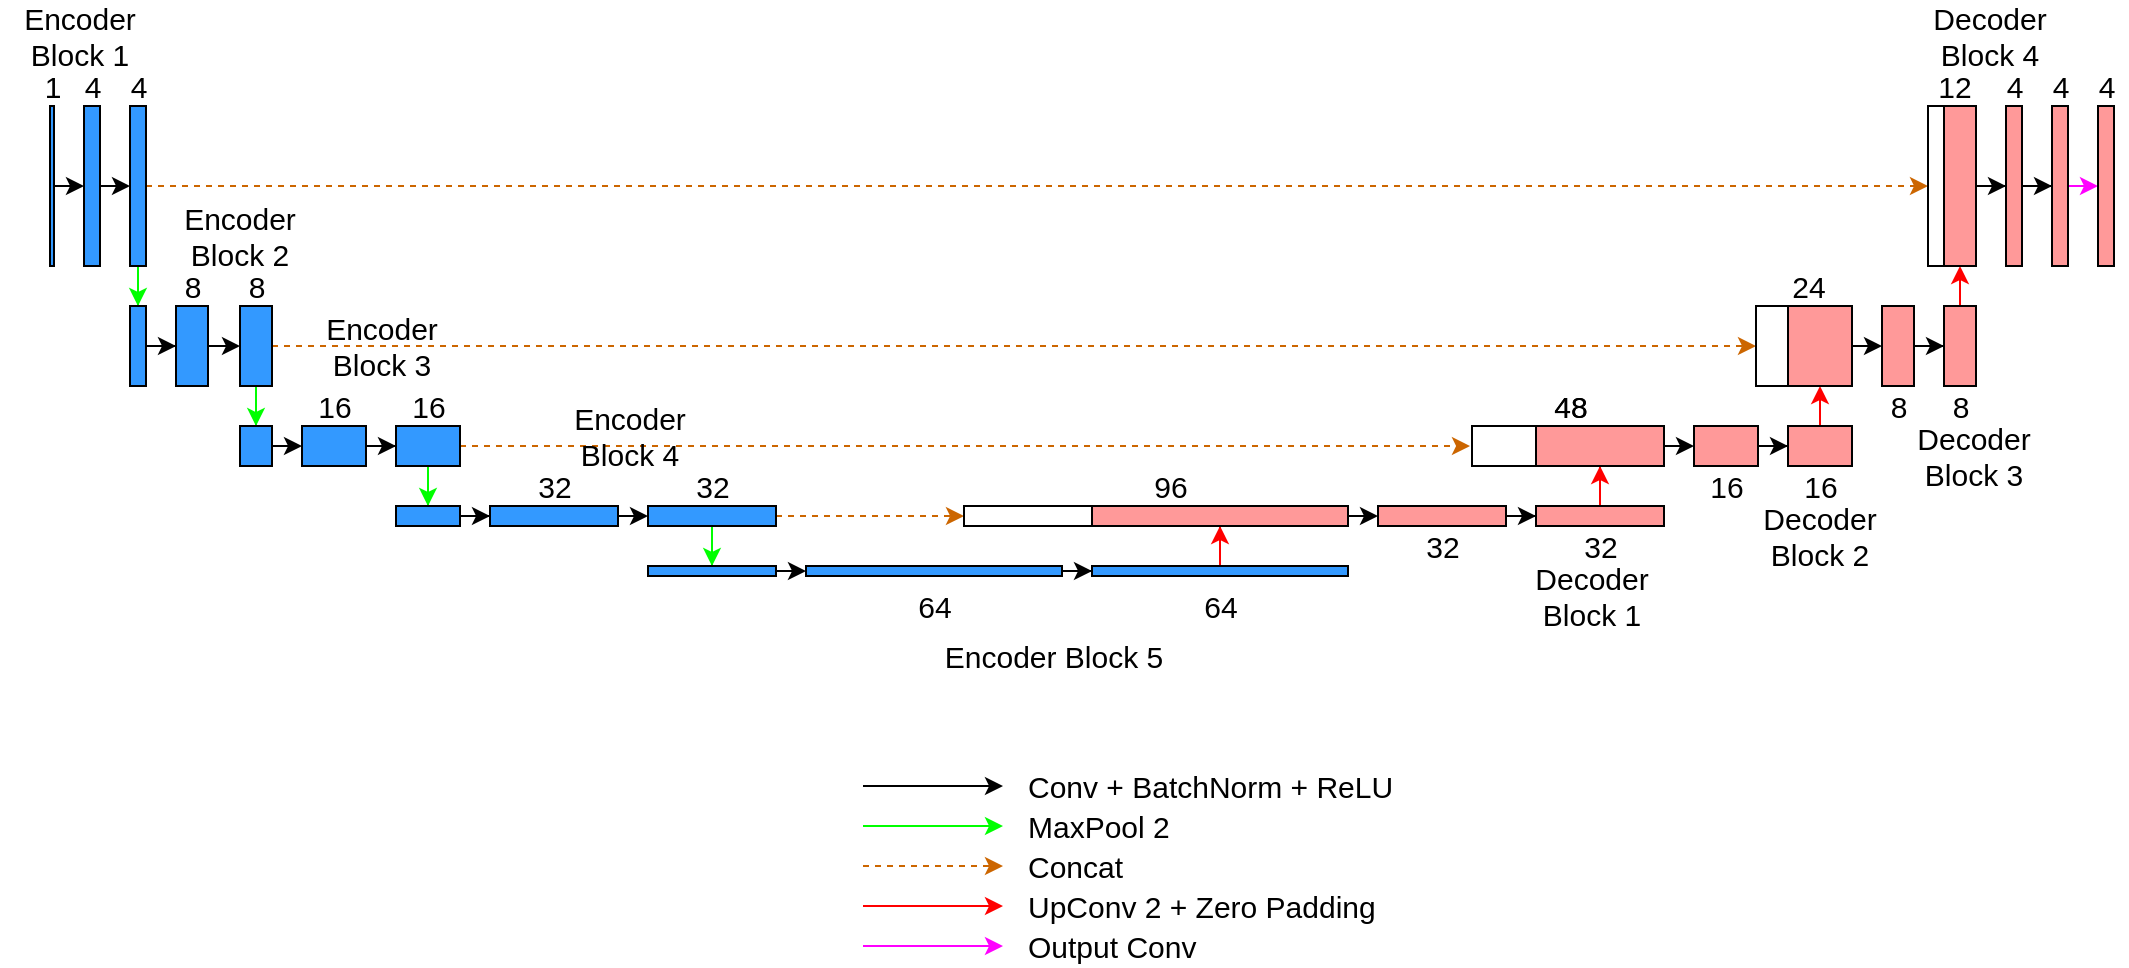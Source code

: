 <mxfile version="28.1.0">
  <diagram name="Page-1" id="7kPaKQXR3iuH5PO8yjWx">
    <mxGraphModel dx="1040" dy="562" grid="1" gridSize="10" guides="1" tooltips="1" connect="1" arrows="1" fold="1" page="1" pageScale="1" pageWidth="850" pageHeight="1100" math="0" shadow="0">
      <root>
        <mxCell id="0" />
        <mxCell id="1" parent="0" />
        <mxCell id="lDjEUW-LYz-9-h9RT8an-48" style="edgeStyle=orthogonalEdgeStyle;rounded=0;orthogonalLoop=1;jettySize=auto;html=1;exitX=1;exitY=0.5;exitDx=0;exitDy=0;entryX=0;entryY=0.5;entryDx=0;entryDy=0;" edge="1" parent="1" source="lDjEUW-LYz-9-h9RT8an-1" target="lDjEUW-LYz-9-h9RT8an-2">
          <mxGeometry relative="1" as="geometry" />
        </mxCell>
        <mxCell id="lDjEUW-LYz-9-h9RT8an-1" value="" style="rounded=0;whiteSpace=wrap;html=1;strokeColor=#000000;fillColor=#3399FF;" vertex="1" parent="1">
          <mxGeometry x="40" y="80" width="2" height="80" as="geometry" />
        </mxCell>
        <mxCell id="lDjEUW-LYz-9-h9RT8an-53" style="edgeStyle=orthogonalEdgeStyle;rounded=0;orthogonalLoop=1;jettySize=auto;html=1;exitX=1;exitY=0.5;exitDx=0;exitDy=0;entryX=0;entryY=0.5;entryDx=0;entryDy=0;" edge="1" parent="1" source="lDjEUW-LYz-9-h9RT8an-2" target="lDjEUW-LYz-9-h9RT8an-4">
          <mxGeometry relative="1" as="geometry" />
        </mxCell>
        <mxCell id="lDjEUW-LYz-9-h9RT8an-2" value="" style="rounded=0;whiteSpace=wrap;html=1;fillColor=#3399FF;strokeColor=#000000;" vertex="1" parent="1">
          <mxGeometry x="57" y="80" width="8" height="80" as="geometry" />
        </mxCell>
        <mxCell id="lDjEUW-LYz-9-h9RT8an-97" style="edgeStyle=orthogonalEdgeStyle;rounded=0;orthogonalLoop=1;jettySize=auto;html=1;entryX=0.5;entryY=0;entryDx=0;entryDy=0;strokeColor=#00FF00;" edge="1" parent="1" source="lDjEUW-LYz-9-h9RT8an-4" target="lDjEUW-LYz-9-h9RT8an-9">
          <mxGeometry relative="1" as="geometry" />
        </mxCell>
        <mxCell id="lDjEUW-LYz-9-h9RT8an-108" style="edgeStyle=orthogonalEdgeStyle;rounded=0;orthogonalLoop=1;jettySize=auto;html=1;entryX=0;entryY=0.5;entryDx=0;entryDy=0;dashed=1;strokeColor=#CC6600;" edge="1" parent="1" source="lDjEUW-LYz-9-h9RT8an-4" target="lDjEUW-LYz-9-h9RT8an-91">
          <mxGeometry relative="1" as="geometry" />
        </mxCell>
        <mxCell id="lDjEUW-LYz-9-h9RT8an-4" value="" style="rounded=0;whiteSpace=wrap;html=1;fillColor=#3399FF;strokeColor=#000000;" vertex="1" parent="1">
          <mxGeometry x="80" y="80" width="8" height="80" as="geometry" />
        </mxCell>
        <mxCell id="lDjEUW-LYz-9-h9RT8an-65" style="edgeStyle=orthogonalEdgeStyle;rounded=0;orthogonalLoop=1;jettySize=auto;html=1;" edge="1" parent="1" source="lDjEUW-LYz-9-h9RT8an-9" target="lDjEUW-LYz-9-h9RT8an-10">
          <mxGeometry relative="1" as="geometry" />
        </mxCell>
        <mxCell id="lDjEUW-LYz-9-h9RT8an-9" value="" style="rounded=0;whiteSpace=wrap;html=1;fillColor=#3399FF;strokeColor=#000000;" vertex="1" parent="1">
          <mxGeometry x="80" y="180" width="8" height="40" as="geometry" />
        </mxCell>
        <mxCell id="lDjEUW-LYz-9-h9RT8an-66" style="edgeStyle=orthogonalEdgeStyle;rounded=0;orthogonalLoop=1;jettySize=auto;html=1;exitX=1;exitY=0.5;exitDx=0;exitDy=0;entryX=0;entryY=0.5;entryDx=0;entryDy=0;" edge="1" parent="1" source="lDjEUW-LYz-9-h9RT8an-10" target="lDjEUW-LYz-9-h9RT8an-54">
          <mxGeometry relative="1" as="geometry" />
        </mxCell>
        <mxCell id="lDjEUW-LYz-9-h9RT8an-10" value="" style="rounded=0;whiteSpace=wrap;html=1;fillColor=#3399FF;strokeColor=#000000;" vertex="1" parent="1">
          <mxGeometry x="103" y="180" width="16" height="40" as="geometry" />
        </mxCell>
        <mxCell id="lDjEUW-LYz-9-h9RT8an-98" style="edgeStyle=orthogonalEdgeStyle;rounded=0;orthogonalLoop=1;jettySize=auto;html=1;entryX=0.5;entryY=0;entryDx=0;entryDy=0;strokeColor=#00FF00;" edge="1" parent="1" source="lDjEUW-LYz-9-h9RT8an-54" target="lDjEUW-LYz-9-h9RT8an-55">
          <mxGeometry relative="1" as="geometry" />
        </mxCell>
        <mxCell id="lDjEUW-LYz-9-h9RT8an-107" style="edgeStyle=orthogonalEdgeStyle;rounded=0;orthogonalLoop=1;jettySize=auto;html=1;entryX=0;entryY=0.5;entryDx=0;entryDy=0;dashed=1;strokeColor=#CC6600;" edge="1" parent="1" source="lDjEUW-LYz-9-h9RT8an-54" target="lDjEUW-LYz-9-h9RT8an-87">
          <mxGeometry relative="1" as="geometry" />
        </mxCell>
        <mxCell id="lDjEUW-LYz-9-h9RT8an-54" value="" style="rounded=0;whiteSpace=wrap;html=1;fillColor=#3399FF;strokeColor=#000000;" vertex="1" parent="1">
          <mxGeometry x="135" y="180" width="16" height="40" as="geometry" />
        </mxCell>
        <mxCell id="lDjEUW-LYz-9-h9RT8an-67" style="edgeStyle=orthogonalEdgeStyle;rounded=0;orthogonalLoop=1;jettySize=auto;html=1;exitX=1;exitY=0.5;exitDx=0;exitDy=0;entryX=0;entryY=0.5;entryDx=0;entryDy=0;" edge="1" parent="1" source="lDjEUW-LYz-9-h9RT8an-55" target="lDjEUW-LYz-9-h9RT8an-56">
          <mxGeometry relative="1" as="geometry" />
        </mxCell>
        <mxCell id="lDjEUW-LYz-9-h9RT8an-55" value="" style="rounded=0;whiteSpace=wrap;html=1;fillColor=#3399FF;strokeColor=#000000;" vertex="1" parent="1">
          <mxGeometry x="135" y="240" width="16" height="20" as="geometry" />
        </mxCell>
        <mxCell id="lDjEUW-LYz-9-h9RT8an-68" style="edgeStyle=orthogonalEdgeStyle;rounded=0;orthogonalLoop=1;jettySize=auto;html=1;exitX=1;exitY=0.5;exitDx=0;exitDy=0;" edge="1" parent="1" source="lDjEUW-LYz-9-h9RT8an-56" target="lDjEUW-LYz-9-h9RT8an-57">
          <mxGeometry relative="1" as="geometry" />
        </mxCell>
        <mxCell id="lDjEUW-LYz-9-h9RT8an-56" value="" style="rounded=0;whiteSpace=wrap;html=1;fillColor=#3399FF;strokeColor=#000000;" vertex="1" parent="1">
          <mxGeometry x="166" y="240" width="32" height="20" as="geometry" />
        </mxCell>
        <mxCell id="lDjEUW-LYz-9-h9RT8an-99" style="edgeStyle=orthogonalEdgeStyle;rounded=0;orthogonalLoop=1;jettySize=auto;html=1;entryX=0.5;entryY=0;entryDx=0;entryDy=0;strokeColor=#00FF00;" edge="1" parent="1" source="lDjEUW-LYz-9-h9RT8an-57" target="lDjEUW-LYz-9-h9RT8an-58">
          <mxGeometry relative="1" as="geometry" />
        </mxCell>
        <mxCell id="lDjEUW-LYz-9-h9RT8an-106" style="edgeStyle=orthogonalEdgeStyle;rounded=0;orthogonalLoop=1;jettySize=auto;html=1;dashed=1;strokeColor=#CC6600;" edge="1" parent="1" source="lDjEUW-LYz-9-h9RT8an-57">
          <mxGeometry relative="1" as="geometry">
            <mxPoint x="750" y="250" as="targetPoint" />
          </mxGeometry>
        </mxCell>
        <mxCell id="lDjEUW-LYz-9-h9RT8an-57" value="" style="rounded=0;whiteSpace=wrap;html=1;fillColor=#3399FF;strokeColor=#000000;" vertex="1" parent="1">
          <mxGeometry x="213" y="240" width="32" height="20" as="geometry" />
        </mxCell>
        <mxCell id="lDjEUW-LYz-9-h9RT8an-69" style="edgeStyle=orthogonalEdgeStyle;rounded=0;orthogonalLoop=1;jettySize=auto;html=1;exitX=1;exitY=0.5;exitDx=0;exitDy=0;" edge="1" parent="1" source="lDjEUW-LYz-9-h9RT8an-58" target="lDjEUW-LYz-9-h9RT8an-59">
          <mxGeometry relative="1" as="geometry" />
        </mxCell>
        <mxCell id="lDjEUW-LYz-9-h9RT8an-58" value="" style="rounded=0;whiteSpace=wrap;html=1;fillColor=#3399FF;strokeColor=#000000;" vertex="1" parent="1">
          <mxGeometry x="213" y="280" width="32" height="10" as="geometry" />
        </mxCell>
        <mxCell id="lDjEUW-LYz-9-h9RT8an-70" style="edgeStyle=orthogonalEdgeStyle;rounded=0;orthogonalLoop=1;jettySize=auto;html=1;exitX=1;exitY=0.5;exitDx=0;exitDy=0;entryX=0;entryY=0.5;entryDx=0;entryDy=0;" edge="1" parent="1" source="lDjEUW-LYz-9-h9RT8an-59" target="lDjEUW-LYz-9-h9RT8an-60">
          <mxGeometry relative="1" as="geometry" />
        </mxCell>
        <mxCell id="lDjEUW-LYz-9-h9RT8an-59" value="" style="rounded=0;whiteSpace=wrap;html=1;fillColor=#3399FF;strokeColor=#000000;" vertex="1" parent="1">
          <mxGeometry x="260" y="280" width="64" height="10" as="geometry" />
        </mxCell>
        <mxCell id="lDjEUW-LYz-9-h9RT8an-100" style="edgeStyle=orthogonalEdgeStyle;rounded=0;orthogonalLoop=1;jettySize=auto;html=1;entryX=0.5;entryY=0;entryDx=0;entryDy=0;strokeColor=#00FF00;" edge="1" parent="1" source="lDjEUW-LYz-9-h9RT8an-60" target="lDjEUW-LYz-9-h9RT8an-61">
          <mxGeometry relative="1" as="geometry" />
        </mxCell>
        <mxCell id="lDjEUW-LYz-9-h9RT8an-105" style="edgeStyle=orthogonalEdgeStyle;rounded=0;orthogonalLoop=1;jettySize=auto;html=1;entryX=0;entryY=0.5;entryDx=0;entryDy=0;dashed=1;strokeColor=#CC6600;" edge="1" parent="1" source="lDjEUW-LYz-9-h9RT8an-60" target="lDjEUW-LYz-9-h9RT8an-79">
          <mxGeometry relative="1" as="geometry" />
        </mxCell>
        <mxCell id="lDjEUW-LYz-9-h9RT8an-60" value="" style="rounded=0;whiteSpace=wrap;html=1;fillColor=#3399FF;strokeColor=#000000;" vertex="1" parent="1">
          <mxGeometry x="339" y="280" width="64" height="10" as="geometry" />
        </mxCell>
        <mxCell id="lDjEUW-LYz-9-h9RT8an-71" style="edgeStyle=orthogonalEdgeStyle;rounded=0;orthogonalLoop=1;jettySize=auto;html=1;exitX=1;exitY=0.5;exitDx=0;exitDy=0;entryX=0;entryY=0.5;entryDx=0;entryDy=0;" edge="1" parent="1" source="lDjEUW-LYz-9-h9RT8an-61" target="lDjEUW-LYz-9-h9RT8an-62">
          <mxGeometry relative="1" as="geometry" />
        </mxCell>
        <mxCell id="lDjEUW-LYz-9-h9RT8an-61" value="" style="rounded=0;whiteSpace=wrap;html=1;fillColor=#3399FF;strokeColor=#000000;" vertex="1" parent="1">
          <mxGeometry x="339" y="310" width="64" height="5" as="geometry" />
        </mxCell>
        <mxCell id="lDjEUW-LYz-9-h9RT8an-72" value="" style="edgeStyle=orthogonalEdgeStyle;rounded=0;orthogonalLoop=1;jettySize=auto;html=1;" edge="1" parent="1" source="lDjEUW-LYz-9-h9RT8an-62" target="lDjEUW-LYz-9-h9RT8an-63">
          <mxGeometry relative="1" as="geometry" />
        </mxCell>
        <mxCell id="lDjEUW-LYz-9-h9RT8an-62" value="" style="rounded=0;whiteSpace=wrap;html=1;fillColor=#3399FF;strokeColor=#000000;" vertex="1" parent="1">
          <mxGeometry x="418" y="310" width="128" height="5" as="geometry" />
        </mxCell>
        <mxCell id="lDjEUW-LYz-9-h9RT8an-101" style="edgeStyle=orthogonalEdgeStyle;rounded=0;orthogonalLoop=1;jettySize=auto;html=1;entryX=0.5;entryY=1;entryDx=0;entryDy=0;strokeColor=#FF0000;" edge="1" parent="1" source="lDjEUW-LYz-9-h9RT8an-63" target="lDjEUW-LYz-9-h9RT8an-78">
          <mxGeometry relative="1" as="geometry" />
        </mxCell>
        <mxCell id="lDjEUW-LYz-9-h9RT8an-63" value="" style="rounded=0;whiteSpace=wrap;html=1;fillColor=#3399FF;strokeColor=#000000;" vertex="1" parent="1">
          <mxGeometry x="561" y="310" width="128" height="5" as="geometry" />
        </mxCell>
        <mxCell id="lDjEUW-LYz-9-h9RT8an-112" style="edgeStyle=orthogonalEdgeStyle;rounded=0;orthogonalLoop=1;jettySize=auto;html=1;exitX=1;exitY=0.5;exitDx=0;exitDy=0;entryX=0;entryY=0.5;entryDx=0;entryDy=0;" edge="1" parent="1" source="lDjEUW-LYz-9-h9RT8an-78" target="lDjEUW-LYz-9-h9RT8an-80">
          <mxGeometry relative="1" as="geometry" />
        </mxCell>
        <mxCell id="lDjEUW-LYz-9-h9RT8an-78" value="" style="rounded=0;whiteSpace=wrap;html=1;fillColor=#FF9999;strokeColor=#000000;" vertex="1" parent="1">
          <mxGeometry x="561" y="280" width="128" height="10" as="geometry" />
        </mxCell>
        <mxCell id="lDjEUW-LYz-9-h9RT8an-79" value="" style="rounded=0;whiteSpace=wrap;html=1;fillColor=#FFFFFF;strokeColor=#000000;" vertex="1" parent="1">
          <mxGeometry x="497" y="280" width="64" height="10" as="geometry" />
        </mxCell>
        <mxCell id="lDjEUW-LYz-9-h9RT8an-113" style="edgeStyle=orthogonalEdgeStyle;rounded=0;orthogonalLoop=1;jettySize=auto;html=1;entryX=0;entryY=0.5;entryDx=0;entryDy=0;" edge="1" parent="1" source="lDjEUW-LYz-9-h9RT8an-80" target="lDjEUW-LYz-9-h9RT8an-81">
          <mxGeometry relative="1" as="geometry" />
        </mxCell>
        <mxCell id="lDjEUW-LYz-9-h9RT8an-80" value="" style="rounded=0;whiteSpace=wrap;html=1;fillColor=#FF9999;strokeColor=#000000;" vertex="1" parent="1">
          <mxGeometry x="704" y="280" width="64" height="10" as="geometry" />
        </mxCell>
        <mxCell id="lDjEUW-LYz-9-h9RT8an-102" style="edgeStyle=orthogonalEdgeStyle;rounded=0;orthogonalLoop=1;jettySize=auto;html=1;entryX=0.5;entryY=1;entryDx=0;entryDy=0;strokeColor=#FF0000;" edge="1" parent="1" source="lDjEUW-LYz-9-h9RT8an-81" target="lDjEUW-LYz-9-h9RT8an-82">
          <mxGeometry relative="1" as="geometry" />
        </mxCell>
        <mxCell id="lDjEUW-LYz-9-h9RT8an-81" value="" style="rounded=0;whiteSpace=wrap;html=1;fillColor=#FF9999;strokeColor=#000000;" vertex="1" parent="1">
          <mxGeometry x="783" y="280" width="64" height="10" as="geometry" />
        </mxCell>
        <mxCell id="lDjEUW-LYz-9-h9RT8an-115" style="edgeStyle=orthogonalEdgeStyle;rounded=0;orthogonalLoop=1;jettySize=auto;html=1;exitX=1;exitY=0.5;exitDx=0;exitDy=0;entryX=0;entryY=0.5;entryDx=0;entryDy=0;" edge="1" parent="1" source="lDjEUW-LYz-9-h9RT8an-82" target="lDjEUW-LYz-9-h9RT8an-84">
          <mxGeometry relative="1" as="geometry" />
        </mxCell>
        <mxCell id="lDjEUW-LYz-9-h9RT8an-82" value="" style="rounded=0;whiteSpace=wrap;html=1;fillColor=#FF9999;strokeColor=#000000;" vertex="1" parent="1">
          <mxGeometry x="783" y="240" width="64" height="20" as="geometry" />
        </mxCell>
        <mxCell id="lDjEUW-LYz-9-h9RT8an-83" value="" style="rounded=0;whiteSpace=wrap;html=1;fillColor=#FFFFFF;strokeColor=#000000;" vertex="1" parent="1">
          <mxGeometry x="751" y="240" width="32" height="20" as="geometry" />
        </mxCell>
        <mxCell id="lDjEUW-LYz-9-h9RT8an-116" style="edgeStyle=orthogonalEdgeStyle;rounded=0;orthogonalLoop=1;jettySize=auto;html=1;entryX=0;entryY=0.5;entryDx=0;entryDy=0;" edge="1" parent="1" source="lDjEUW-LYz-9-h9RT8an-84" target="lDjEUW-LYz-9-h9RT8an-85">
          <mxGeometry relative="1" as="geometry" />
        </mxCell>
        <mxCell id="lDjEUW-LYz-9-h9RT8an-84" value="" style="rounded=0;whiteSpace=wrap;html=1;fillColor=#FF9999;strokeColor=#000000;" vertex="1" parent="1">
          <mxGeometry x="862" y="240" width="32" height="20" as="geometry" />
        </mxCell>
        <mxCell id="lDjEUW-LYz-9-h9RT8an-103" style="edgeStyle=orthogonalEdgeStyle;rounded=0;orthogonalLoop=1;jettySize=auto;html=1;exitX=0.5;exitY=0;exitDx=0;exitDy=0;entryX=0.5;entryY=1;entryDx=0;entryDy=0;strokeColor=#FF0000;" edge="1" parent="1" source="lDjEUW-LYz-9-h9RT8an-85" target="lDjEUW-LYz-9-h9RT8an-86">
          <mxGeometry relative="1" as="geometry" />
        </mxCell>
        <mxCell id="lDjEUW-LYz-9-h9RT8an-85" value="" style="rounded=0;whiteSpace=wrap;html=1;fillColor=#FF9999;strokeColor=#000000;" vertex="1" parent="1">
          <mxGeometry x="909" y="240" width="32" height="20" as="geometry" />
        </mxCell>
        <mxCell id="lDjEUW-LYz-9-h9RT8an-117" style="edgeStyle=orthogonalEdgeStyle;rounded=0;orthogonalLoop=1;jettySize=auto;html=1;exitX=1;exitY=0.5;exitDx=0;exitDy=0;entryX=0;entryY=0.5;entryDx=0;entryDy=0;" edge="1" parent="1" source="lDjEUW-LYz-9-h9RT8an-86" target="lDjEUW-LYz-9-h9RT8an-88">
          <mxGeometry relative="1" as="geometry" />
        </mxCell>
        <mxCell id="lDjEUW-LYz-9-h9RT8an-86" value="" style="rounded=0;whiteSpace=wrap;html=1;fillColor=#FF9999;strokeColor=#000000;" vertex="1" parent="1">
          <mxGeometry x="909" y="180" width="32" height="40" as="geometry" />
        </mxCell>
        <mxCell id="lDjEUW-LYz-9-h9RT8an-87" value="" style="rounded=0;whiteSpace=wrap;html=1;fillColor=#FFFFFF;strokeColor=#000000;" vertex="1" parent="1">
          <mxGeometry x="893" y="180" width="16" height="40" as="geometry" />
        </mxCell>
        <mxCell id="lDjEUW-LYz-9-h9RT8an-118" style="edgeStyle=orthogonalEdgeStyle;rounded=0;orthogonalLoop=1;jettySize=auto;html=1;entryX=0;entryY=0.5;entryDx=0;entryDy=0;" edge="1" parent="1" source="lDjEUW-LYz-9-h9RT8an-88" target="lDjEUW-LYz-9-h9RT8an-89">
          <mxGeometry relative="1" as="geometry" />
        </mxCell>
        <mxCell id="lDjEUW-LYz-9-h9RT8an-88" value="" style="rounded=0;whiteSpace=wrap;html=1;fillColor=#FF9999;strokeColor=#000000;" vertex="1" parent="1">
          <mxGeometry x="956" y="180" width="16" height="40" as="geometry" />
        </mxCell>
        <mxCell id="lDjEUW-LYz-9-h9RT8an-104" style="edgeStyle=orthogonalEdgeStyle;rounded=0;orthogonalLoop=1;jettySize=auto;html=1;exitX=0.5;exitY=0;exitDx=0;exitDy=0;entryX=0.5;entryY=1;entryDx=0;entryDy=0;strokeColor=#FF0000;" edge="1" parent="1" source="lDjEUW-LYz-9-h9RT8an-89" target="lDjEUW-LYz-9-h9RT8an-90">
          <mxGeometry relative="1" as="geometry" />
        </mxCell>
        <mxCell id="lDjEUW-LYz-9-h9RT8an-89" value="" style="rounded=0;whiteSpace=wrap;html=1;fillColor=#FF9999;strokeColor=#000000;" vertex="1" parent="1">
          <mxGeometry x="987" y="180" width="16" height="40" as="geometry" />
        </mxCell>
        <mxCell id="lDjEUW-LYz-9-h9RT8an-119" style="edgeStyle=orthogonalEdgeStyle;rounded=0;orthogonalLoop=1;jettySize=auto;html=1;entryX=0;entryY=0.5;entryDx=0;entryDy=0;" edge="1" parent="1" source="lDjEUW-LYz-9-h9RT8an-90" target="lDjEUW-LYz-9-h9RT8an-92">
          <mxGeometry relative="1" as="geometry" />
        </mxCell>
        <mxCell id="lDjEUW-LYz-9-h9RT8an-90" value="" style="rounded=0;whiteSpace=wrap;html=1;fillColor=#FF9999;strokeColor=#000000;" vertex="1" parent="1">
          <mxGeometry x="987" y="80" width="16" height="80" as="geometry" />
        </mxCell>
        <mxCell id="lDjEUW-LYz-9-h9RT8an-91" value="" style="rounded=0;whiteSpace=wrap;html=1;fillColor=#FFFFFF;strokeColor=#000000;" vertex="1" parent="1">
          <mxGeometry x="979" y="80" width="8" height="80" as="geometry" />
        </mxCell>
        <mxCell id="lDjEUW-LYz-9-h9RT8an-120" style="edgeStyle=orthogonalEdgeStyle;rounded=0;orthogonalLoop=1;jettySize=auto;html=1;entryX=0;entryY=0.5;entryDx=0;entryDy=0;" edge="1" parent="1" source="lDjEUW-LYz-9-h9RT8an-92" target="lDjEUW-LYz-9-h9RT8an-93">
          <mxGeometry relative="1" as="geometry" />
        </mxCell>
        <mxCell id="lDjEUW-LYz-9-h9RT8an-92" value="" style="rounded=0;whiteSpace=wrap;html=1;fillColor=#FF9999;strokeColor=#000000;" vertex="1" parent="1">
          <mxGeometry x="1018" y="80" width="8" height="80" as="geometry" />
        </mxCell>
        <mxCell id="lDjEUW-LYz-9-h9RT8an-109" style="edgeStyle=orthogonalEdgeStyle;rounded=0;orthogonalLoop=1;jettySize=auto;html=1;exitX=1;exitY=0.5;exitDx=0;exitDy=0;entryX=0;entryY=0.5;entryDx=0;entryDy=0;strokeColor=#FF00FF;" edge="1" parent="1" source="lDjEUW-LYz-9-h9RT8an-93" target="lDjEUW-LYz-9-h9RT8an-94">
          <mxGeometry relative="1" as="geometry" />
        </mxCell>
        <mxCell id="lDjEUW-LYz-9-h9RT8an-93" value="" style="rounded=0;whiteSpace=wrap;html=1;fillColor=#FF9999;strokeColor=#000000;" vertex="1" parent="1">
          <mxGeometry x="1041" y="80" width="8" height="80" as="geometry" />
        </mxCell>
        <mxCell id="lDjEUW-LYz-9-h9RT8an-94" value="" style="rounded=0;whiteSpace=wrap;html=1;fillColor=#FF9999;strokeColor=#000000;" vertex="1" parent="1">
          <mxGeometry x="1064" y="80" width="8" height="80" as="geometry" />
        </mxCell>
        <mxCell id="lDjEUW-LYz-9-h9RT8an-122" style="edgeStyle=orthogonalEdgeStyle;rounded=0;orthogonalLoop=1;jettySize=auto;html=1;strokeColor=#00FF00;" edge="1" parent="1">
          <mxGeometry relative="1" as="geometry">
            <mxPoint x="446.5" y="440" as="sourcePoint" />
            <mxPoint x="516.5" y="440" as="targetPoint" />
            <Array as="points">
              <mxPoint x="476.5" y="440" />
              <mxPoint x="476.5" y="440" />
            </Array>
          </mxGeometry>
        </mxCell>
        <mxCell id="lDjEUW-LYz-9-h9RT8an-123" style="edgeStyle=orthogonalEdgeStyle;rounded=0;orthogonalLoop=1;jettySize=auto;html=1;dashed=1;strokeColor=#CC6600;" edge="1" parent="1">
          <mxGeometry relative="1" as="geometry">
            <mxPoint x="446.5" y="460" as="sourcePoint" />
            <mxPoint x="516.5" y="460" as="targetPoint" />
          </mxGeometry>
        </mxCell>
        <mxCell id="lDjEUW-LYz-9-h9RT8an-125" style="edgeStyle=orthogonalEdgeStyle;rounded=0;orthogonalLoop=1;jettySize=auto;html=1;strokeColor=#FF0000;" edge="1" parent="1">
          <mxGeometry relative="1" as="geometry">
            <mxPoint x="466.5" y="480" as="sourcePoint" />
            <mxPoint x="516.5" y="480" as="targetPoint" />
            <Array as="points">
              <mxPoint x="446.5" y="480" />
              <mxPoint x="446.5" y="480" />
            </Array>
          </mxGeometry>
        </mxCell>
        <mxCell id="lDjEUW-LYz-9-h9RT8an-126" style="edgeStyle=orthogonalEdgeStyle;rounded=0;orthogonalLoop=1;jettySize=auto;html=1;" edge="1" parent="1">
          <mxGeometry relative="1" as="geometry">
            <mxPoint x="446.5" y="420" as="sourcePoint" />
            <mxPoint x="516.5" y="420" as="targetPoint" />
            <Array as="points">
              <mxPoint x="486.5" y="420" />
              <mxPoint x="486.5" y="420" />
            </Array>
          </mxGeometry>
        </mxCell>
        <mxCell id="lDjEUW-LYz-9-h9RT8an-127" style="edgeStyle=orthogonalEdgeStyle;rounded=0;orthogonalLoop=1;jettySize=auto;html=1;exitX=1;exitY=0.5;exitDx=0;exitDy=0;strokeColor=#FF00FF;" edge="1" parent="1">
          <mxGeometry relative="1" as="geometry">
            <mxPoint x="446.5" y="500" as="sourcePoint" />
            <mxPoint x="516.5" y="500" as="targetPoint" />
          </mxGeometry>
        </mxCell>
        <mxCell id="lDjEUW-LYz-9-h9RT8an-128" value="&lt;font style=&quot;font-size: 15px;&quot;&gt;1&lt;/font&gt;" style="text;html=1;align=center;verticalAlign=middle;whiteSpace=wrap;rounded=0;" vertex="1" parent="1">
          <mxGeometry x="30.5" y="60" width="21" height="20" as="geometry" />
        </mxCell>
        <mxCell id="lDjEUW-LYz-9-h9RT8an-131" value="&lt;span style=&quot;font-size: 15px;&quot;&gt;4&lt;/span&gt;" style="text;html=1;align=center;verticalAlign=middle;whiteSpace=wrap;rounded=0;" vertex="1" parent="1">
          <mxGeometry x="50.5" y="60" width="21" height="20" as="geometry" />
        </mxCell>
        <mxCell id="lDjEUW-LYz-9-h9RT8an-132" value="&lt;span style=&quot;font-size: 15px;&quot;&gt;4&lt;/span&gt;" style="text;html=1;align=center;verticalAlign=middle;whiteSpace=wrap;rounded=0;" vertex="1" parent="1">
          <mxGeometry x="73.5" y="60" width="21" height="20" as="geometry" />
        </mxCell>
        <mxCell id="lDjEUW-LYz-9-h9RT8an-133" value="&lt;span style=&quot;font-size: 15px;&quot;&gt;8&lt;/span&gt;" style="text;html=1;align=center;verticalAlign=middle;whiteSpace=wrap;rounded=0;" vertex="1" parent="1">
          <mxGeometry x="100.5" y="160" width="21" height="20" as="geometry" />
        </mxCell>
        <mxCell id="lDjEUW-LYz-9-h9RT8an-134" value="&lt;span style=&quot;font-size: 15px;&quot;&gt;8&lt;/span&gt;" style="text;html=1;align=center;verticalAlign=middle;whiteSpace=wrap;rounded=0;" vertex="1" parent="1">
          <mxGeometry x="132.5" y="160" width="21" height="20" as="geometry" />
        </mxCell>
        <mxCell id="lDjEUW-LYz-9-h9RT8an-135" value="&lt;span style=&quot;font-size: 15px;&quot;&gt;16&lt;/span&gt;" style="text;html=1;align=center;verticalAlign=middle;whiteSpace=wrap;rounded=0;" vertex="1" parent="1">
          <mxGeometry x="171.5" y="220" width="21" height="20" as="geometry" />
        </mxCell>
        <mxCell id="lDjEUW-LYz-9-h9RT8an-136" value="&lt;span style=&quot;font-size: 15px;&quot;&gt;16&lt;/span&gt;" style="text;html=1;align=center;verticalAlign=middle;whiteSpace=wrap;rounded=0;" vertex="1" parent="1">
          <mxGeometry x="218.5" y="220" width="21" height="20" as="geometry" />
        </mxCell>
        <mxCell id="lDjEUW-LYz-9-h9RT8an-137" value="&lt;span style=&quot;font-size: 15px;&quot;&gt;32&lt;/span&gt;" style="text;html=1;align=center;verticalAlign=middle;whiteSpace=wrap;rounded=0;" vertex="1" parent="1">
          <mxGeometry x="281.5" y="260" width="21" height="20" as="geometry" />
        </mxCell>
        <mxCell id="lDjEUW-LYz-9-h9RT8an-138" value="&lt;span style=&quot;font-size: 15px;&quot;&gt;32&lt;/span&gt;" style="text;html=1;align=center;verticalAlign=middle;whiteSpace=wrap;rounded=0;" vertex="1" parent="1">
          <mxGeometry x="360.5" y="260" width="21" height="20" as="geometry" />
        </mxCell>
        <mxCell id="lDjEUW-LYz-9-h9RT8an-139" value="&lt;span style=&quot;font-size: 15px;&quot;&gt;64&lt;/span&gt;" style="text;html=1;align=center;verticalAlign=middle;whiteSpace=wrap;rounded=0;" vertex="1" parent="1">
          <mxGeometry x="471.5" y="320" width="21" height="20" as="geometry" />
        </mxCell>
        <mxCell id="lDjEUW-LYz-9-h9RT8an-140" value="&lt;span style=&quot;font-size: 15px;&quot;&gt;64&lt;/span&gt;" style="text;html=1;align=center;verticalAlign=middle;whiteSpace=wrap;rounded=0;" vertex="1" parent="1">
          <mxGeometry x="614.5" y="320" width="21" height="20" as="geometry" />
        </mxCell>
        <mxCell id="lDjEUW-LYz-9-h9RT8an-141" value="&lt;span style=&quot;font-size: 15px;&quot;&gt;96&lt;/span&gt;" style="text;html=1;align=center;verticalAlign=middle;whiteSpace=wrap;rounded=0;" vertex="1" parent="1">
          <mxGeometry x="590" y="260" width="21" height="20" as="geometry" />
        </mxCell>
        <mxCell id="lDjEUW-LYz-9-h9RT8an-142" value="&lt;span style=&quot;font-size: 15px;&quot;&gt;32&lt;/span&gt;" style="text;html=1;align=center;verticalAlign=middle;whiteSpace=wrap;rounded=0;" vertex="1" parent="1">
          <mxGeometry x="725.5" y="290" width="21" height="20" as="geometry" />
        </mxCell>
        <mxCell id="lDjEUW-LYz-9-h9RT8an-143" value="&lt;span style=&quot;font-size: 15px;&quot;&gt;32&lt;/span&gt;" style="text;html=1;align=center;verticalAlign=middle;whiteSpace=wrap;rounded=0;" vertex="1" parent="1">
          <mxGeometry x="804.5" y="290" width="21" height="20" as="geometry" />
        </mxCell>
        <mxCell id="lDjEUW-LYz-9-h9RT8an-144" value="&lt;span style=&quot;font-size: 15px;&quot;&gt;48&lt;/span&gt;" style="text;html=1;align=center;verticalAlign=middle;whiteSpace=wrap;rounded=0;" vertex="1" parent="1">
          <mxGeometry x="790" y="220" width="21" height="20" as="geometry" />
        </mxCell>
        <mxCell id="lDjEUW-LYz-9-h9RT8an-145" value="&lt;span style=&quot;font-size: 15px;&quot;&gt;48&lt;/span&gt;" style="text;html=1;align=center;verticalAlign=middle;whiteSpace=wrap;rounded=0;" vertex="1" parent="1">
          <mxGeometry x="790" y="220" width="21" height="20" as="geometry" />
        </mxCell>
        <mxCell id="lDjEUW-LYz-9-h9RT8an-146" value="&lt;span style=&quot;font-size: 15px;&quot;&gt;16&lt;/span&gt;" style="text;html=1;align=center;verticalAlign=middle;whiteSpace=wrap;rounded=0;" vertex="1" parent="1">
          <mxGeometry x="867.5" y="260" width="21" height="20" as="geometry" />
        </mxCell>
        <mxCell id="lDjEUW-LYz-9-h9RT8an-147" value="&lt;span style=&quot;font-size: 15px;&quot;&gt;16&lt;/span&gt;" style="text;html=1;align=center;verticalAlign=middle;whiteSpace=wrap;rounded=0;" vertex="1" parent="1">
          <mxGeometry x="914.5" y="260" width="21" height="20" as="geometry" />
        </mxCell>
        <mxCell id="lDjEUW-LYz-9-h9RT8an-148" value="&lt;span style=&quot;font-size: 15px;&quot;&gt;24&lt;/span&gt;" style="text;html=1;align=center;verticalAlign=middle;whiteSpace=wrap;rounded=0;" vertex="1" parent="1">
          <mxGeometry x="909" y="160" width="21" height="20" as="geometry" />
        </mxCell>
        <mxCell id="lDjEUW-LYz-9-h9RT8an-149" value="&lt;div&gt;&lt;span style=&quot;font-size: 15px; background-color: transparent; color: light-dark(rgb(0, 0, 0), rgb(255, 255, 255));&quot;&gt;8&lt;/span&gt;&lt;/div&gt;" style="text;html=1;align=center;verticalAlign=middle;whiteSpace=wrap;rounded=0;" vertex="1" parent="1">
          <mxGeometry x="953.5" y="220" width="21" height="20" as="geometry" />
        </mxCell>
        <mxCell id="lDjEUW-LYz-9-h9RT8an-150" value="&lt;div&gt;&lt;span style=&quot;font-size: 15px; background-color: transparent; color: light-dark(rgb(0, 0, 0), rgb(255, 255, 255));&quot;&gt;8&lt;/span&gt;&lt;/div&gt;" style="text;html=1;align=center;verticalAlign=middle;whiteSpace=wrap;rounded=0;" vertex="1" parent="1">
          <mxGeometry x="984.5" y="220" width="21" height="20" as="geometry" />
        </mxCell>
        <mxCell id="lDjEUW-LYz-9-h9RT8an-151" value="&lt;span style=&quot;font-size: 15px;&quot;&gt;12&lt;/span&gt;" style="text;html=1;align=center;verticalAlign=middle;whiteSpace=wrap;rounded=0;" vertex="1" parent="1">
          <mxGeometry x="982" y="60" width="21" height="20" as="geometry" />
        </mxCell>
        <mxCell id="lDjEUW-LYz-9-h9RT8an-152" value="&lt;span style=&quot;font-size: 15px;&quot;&gt;4&lt;/span&gt;" style="text;html=1;align=center;verticalAlign=middle;whiteSpace=wrap;rounded=0;" vertex="1" parent="1">
          <mxGeometry x="1011.5" y="60" width="21" height="20" as="geometry" />
        </mxCell>
        <mxCell id="lDjEUW-LYz-9-h9RT8an-153" value="&lt;span style=&quot;font-size: 15px;&quot;&gt;4&lt;/span&gt;" style="text;html=1;align=center;verticalAlign=middle;whiteSpace=wrap;rounded=0;" vertex="1" parent="1">
          <mxGeometry x="1034.5" y="60" width="21" height="20" as="geometry" />
        </mxCell>
        <mxCell id="lDjEUW-LYz-9-h9RT8an-154" value="&lt;span style=&quot;font-size: 15px;&quot;&gt;4&lt;/span&gt;" style="text;html=1;align=center;verticalAlign=middle;whiteSpace=wrap;rounded=0;" vertex="1" parent="1">
          <mxGeometry x="1057.5" y="60" width="21" height="20" as="geometry" />
        </mxCell>
        <mxCell id="lDjEUW-LYz-9-h9RT8an-155" value="Conv + BatchNorm + ReLU" style="text;html=1;align=left;verticalAlign=middle;whiteSpace=wrap;rounded=0;fontSize=15;" vertex="1" parent="1">
          <mxGeometry x="526.5" y="410" width="220" height="20" as="geometry" />
        </mxCell>
        <mxCell id="lDjEUW-LYz-9-h9RT8an-156" value="MaxPool 2" style="text;html=1;align=left;verticalAlign=middle;whiteSpace=wrap;rounded=0;fontSize=15;" vertex="1" parent="1">
          <mxGeometry x="526.5" y="430" width="110" height="20" as="geometry" />
        </mxCell>
        <mxCell id="lDjEUW-LYz-9-h9RT8an-157" value="Concat" style="text;html=1;align=left;verticalAlign=middle;whiteSpace=wrap;rounded=0;fontSize=15;" vertex="1" parent="1">
          <mxGeometry x="526.5" y="450" width="90" height="20" as="geometry" />
        </mxCell>
        <mxCell id="lDjEUW-LYz-9-h9RT8an-158" value="UpConv 2 + Zero Padding" style="text;html=1;align=left;verticalAlign=middle;whiteSpace=wrap;rounded=0;fontSize=15;" vertex="1" parent="1">
          <mxGeometry x="526.5" y="470" width="210" height="20" as="geometry" />
        </mxCell>
        <mxCell id="lDjEUW-LYz-9-h9RT8an-159" value="Output Conv" style="text;html=1;align=left;verticalAlign=middle;whiteSpace=wrap;rounded=0;fontSize=15;" vertex="1" parent="1">
          <mxGeometry x="526.5" y="490" width="100" height="20" as="geometry" />
        </mxCell>
        <mxCell id="lDjEUW-LYz-9-h9RT8an-160" value="&lt;font style=&quot;font-size: 15px;&quot;&gt;Encoder&lt;br&gt;Block 1&lt;/font&gt;" style="text;html=1;align=center;verticalAlign=middle;whiteSpace=wrap;rounded=0;" vertex="1" parent="1">
          <mxGeometry x="15" y="30" width="79.5" height="30" as="geometry" />
        </mxCell>
        <mxCell id="lDjEUW-LYz-9-h9RT8an-161" value="&lt;font style=&quot;font-size: 15px;&quot;&gt;Encoder&lt;br&gt;Block 2&lt;/font&gt;" style="text;html=1;align=center;verticalAlign=middle;whiteSpace=wrap;rounded=0;" vertex="1" parent="1">
          <mxGeometry x="94.5" y="130" width="79.5" height="30" as="geometry" />
        </mxCell>
        <mxCell id="lDjEUW-LYz-9-h9RT8an-162" value="&lt;font style=&quot;font-size: 15px;&quot;&gt;Encoder&lt;br&gt;Block 3&lt;/font&gt;" style="text;html=1;align=center;verticalAlign=middle;whiteSpace=wrap;rounded=0;" vertex="1" parent="1">
          <mxGeometry x="166" y="185" width="79.5" height="30" as="geometry" />
        </mxCell>
        <mxCell id="lDjEUW-LYz-9-h9RT8an-163" value="&lt;font style=&quot;font-size: 15px;&quot;&gt;Encoder&lt;br&gt;Block 4&lt;/font&gt;" style="text;html=1;align=center;verticalAlign=middle;whiteSpace=wrap;rounded=0;" vertex="1" parent="1">
          <mxGeometry x="290" y="230" width="79.5" height="30" as="geometry" />
        </mxCell>
        <mxCell id="lDjEUW-LYz-9-h9RT8an-164" value="&lt;font style=&quot;font-size: 15px;&quot;&gt;Encoder Block 5&lt;/font&gt;" style="text;html=1;align=center;verticalAlign=middle;whiteSpace=wrap;rounded=0;" vertex="1" parent="1">
          <mxGeometry x="467" y="340" width="149.5" height="30" as="geometry" />
        </mxCell>
        <mxCell id="lDjEUW-LYz-9-h9RT8an-165" value="&lt;font style=&quot;font-size: 15px;&quot;&gt;Decoder&lt;br&gt;Block 1&lt;/font&gt;" style="text;html=1;align=center;verticalAlign=middle;whiteSpace=wrap;rounded=0;" vertex="1" parent="1">
          <mxGeometry x="771" y="310" width="79.5" height="30" as="geometry" />
        </mxCell>
        <mxCell id="lDjEUW-LYz-9-h9RT8an-169" value="&lt;font style=&quot;font-size: 15px;&quot;&gt;Decoder&lt;br&gt;Block 2&lt;/font&gt;" style="text;html=1;align=center;verticalAlign=middle;whiteSpace=wrap;rounded=0;" vertex="1" parent="1">
          <mxGeometry x="885.25" y="280" width="79.5" height="30" as="geometry" />
        </mxCell>
        <mxCell id="lDjEUW-LYz-9-h9RT8an-170" value="&lt;font style=&quot;font-size: 15px;&quot;&gt;Decoder&lt;br&gt;Block 3&lt;/font&gt;" style="text;html=1;align=center;verticalAlign=middle;whiteSpace=wrap;rounded=0;" vertex="1" parent="1">
          <mxGeometry x="961.5" y="240" width="79.5" height="30" as="geometry" />
        </mxCell>
        <mxCell id="lDjEUW-LYz-9-h9RT8an-171" value="&lt;font style=&quot;font-size: 15px;&quot;&gt;Decoder&lt;br&gt;Block 4&lt;/font&gt;" style="text;html=1;align=center;verticalAlign=middle;whiteSpace=wrap;rounded=0;" vertex="1" parent="1">
          <mxGeometry x="969.5" y="30" width="79.5" height="30" as="geometry" />
        </mxCell>
      </root>
    </mxGraphModel>
  </diagram>
</mxfile>
